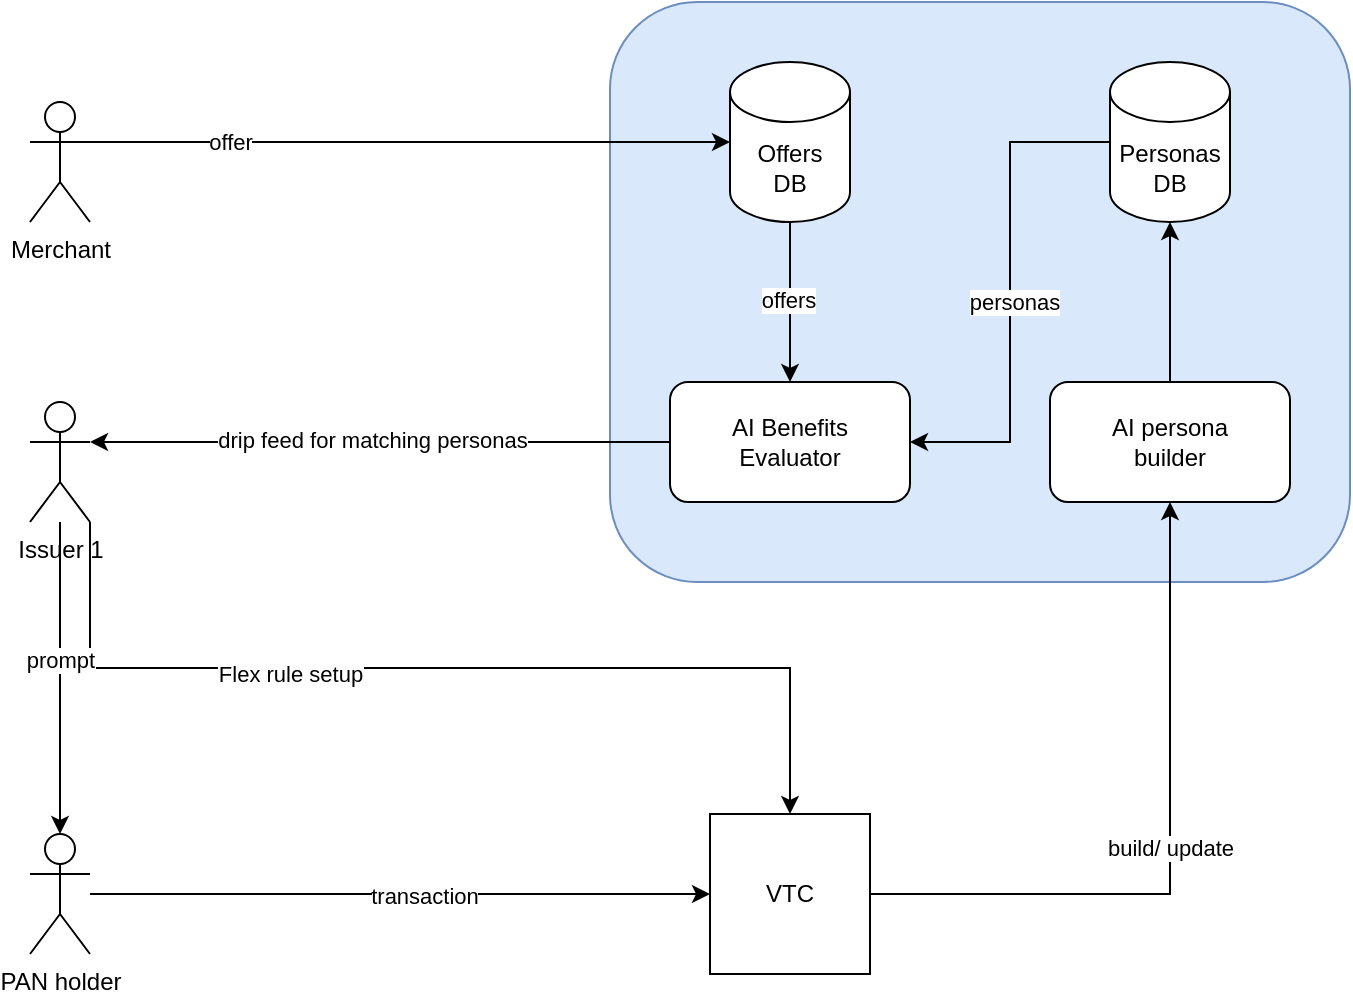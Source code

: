 <mxfile version="22.1.16" type="github">
  <diagram name="Page-1" id="Y_bxia6E-b9aS1y8KWXX">
    <mxGraphModel dx="954" dy="584" grid="1" gridSize="10" guides="1" tooltips="1" connect="1" arrows="1" fold="1" page="1" pageScale="1" pageWidth="827" pageHeight="1169" math="0" shadow="0">
      <root>
        <mxCell id="0" />
        <mxCell id="1" parent="0" />
        <mxCell id="9iimqSBI44nmWMgG71rf-22" value="" style="rounded=1;whiteSpace=wrap;html=1;fillColor=#dae8fc;strokeColor=#6c8ebf;align=left;labelPosition=right;verticalLabelPosition=middle;verticalAlign=middle;" vertex="1" parent="1">
          <mxGeometry x="330" y="50" width="370" height="290" as="geometry" />
        </mxCell>
        <mxCell id="6Z8FLBTKVO4txS5Z3-iQ-14" style="edgeStyle=orthogonalEdgeStyle;rounded=0;orthogonalLoop=1;jettySize=auto;html=1;entryX=0.5;entryY=1;entryDx=0;entryDy=0;" parent="1" source="6Z8FLBTKVO4txS5Z3-iQ-3" target="9iimqSBI44nmWMgG71rf-26" edge="1">
          <mxGeometry relative="1" as="geometry">
            <mxPoint x="610" y="310" as="targetPoint" />
          </mxGeometry>
        </mxCell>
        <mxCell id="6Z8FLBTKVO4txS5Z3-iQ-15" value="build/ update" style="edgeLabel;html=1;align=center;verticalAlign=middle;resizable=0;points=[];" parent="6Z8FLBTKVO4txS5Z3-iQ-14" vertex="1" connectable="0">
          <mxGeometry relative="1" as="geometry">
            <mxPoint as="offset" />
          </mxGeometry>
        </mxCell>
        <mxCell id="6Z8FLBTKVO4txS5Z3-iQ-3" value="VTC" style="whiteSpace=wrap;html=1;aspect=fixed;" parent="1" vertex="1">
          <mxGeometry x="380" y="456" width="80" height="80" as="geometry" />
        </mxCell>
        <mxCell id="9iimqSBI44nmWMgG71rf-8" style="edgeStyle=orthogonalEdgeStyle;rounded=0;orthogonalLoop=1;jettySize=auto;html=1;exitX=1;exitY=0.333;exitDx=0;exitDy=0;exitPerimeter=0;" edge="1" parent="1" source="6Z8FLBTKVO4txS5Z3-iQ-7">
          <mxGeometry relative="1" as="geometry">
            <mxPoint x="390" y="120" as="targetPoint" />
          </mxGeometry>
        </mxCell>
        <mxCell id="9iimqSBI44nmWMgG71rf-9" value="offer" style="edgeLabel;html=1;align=center;verticalAlign=middle;resizable=0;points=[];" vertex="1" connectable="0" parent="9iimqSBI44nmWMgG71rf-8">
          <mxGeometry x="-0.116" y="2" relative="1" as="geometry">
            <mxPoint x="-72" y="2" as="offset" />
          </mxGeometry>
        </mxCell>
        <mxCell id="6Z8FLBTKVO4txS5Z3-iQ-7" value="Merchant" style="shape=umlActor;verticalLabelPosition=bottom;verticalAlign=top;html=1;outlineConnect=0;" parent="1" vertex="1">
          <mxGeometry x="40" y="100" width="30" height="60" as="geometry" />
        </mxCell>
        <mxCell id="6Z8FLBTKVO4txS5Z3-iQ-21" style="edgeStyle=orthogonalEdgeStyle;rounded=0;orthogonalLoop=1;jettySize=auto;html=1;entryX=0;entryY=0.5;entryDx=0;entryDy=0;" parent="1" source="6Z8FLBTKVO4txS5Z3-iQ-12" target="6Z8FLBTKVO4txS5Z3-iQ-3" edge="1">
          <mxGeometry relative="1" as="geometry" />
        </mxCell>
        <mxCell id="6Z8FLBTKVO4txS5Z3-iQ-25" value="transaction" style="edgeLabel;html=1;align=center;verticalAlign=middle;resizable=0;points=[];" parent="6Z8FLBTKVO4txS5Z3-iQ-21" vertex="1" connectable="0">
          <mxGeometry x="0.077" y="-1" relative="1" as="geometry">
            <mxPoint as="offset" />
          </mxGeometry>
        </mxCell>
        <mxCell id="6Z8FLBTKVO4txS5Z3-iQ-12" value="PAN holder" style="shape=umlActor;verticalLabelPosition=bottom;verticalAlign=top;html=1;outlineConnect=0;" parent="1" vertex="1">
          <mxGeometry x="40" y="466" width="30" height="60" as="geometry" />
        </mxCell>
        <mxCell id="6Z8FLBTKVO4txS5Z3-iQ-16" value="AI Benefits &lt;br&gt;Evaluator" style="rounded=1;whiteSpace=wrap;html=1;" parent="1" vertex="1">
          <mxGeometry x="360" y="240" width="120" height="60" as="geometry" />
        </mxCell>
        <mxCell id="9iimqSBI44nmWMgG71rf-34" style="edgeStyle=orthogonalEdgeStyle;rounded=0;orthogonalLoop=1;jettySize=auto;html=1;exitX=1;exitY=1;exitDx=0;exitDy=0;exitPerimeter=0;entryX=0.5;entryY=0;entryDx=0;entryDy=0;" edge="1" parent="1" source="6Z8FLBTKVO4txS5Z3-iQ-29" target="6Z8FLBTKVO4txS5Z3-iQ-3">
          <mxGeometry relative="1" as="geometry" />
        </mxCell>
        <mxCell id="9iimqSBI44nmWMgG71rf-35" value="Flex rule setup" style="edgeLabel;html=1;align=center;verticalAlign=middle;resizable=0;points=[];" vertex="1" connectable="0" parent="9iimqSBI44nmWMgG71rf-34">
          <mxGeometry x="-0.218" y="-3" relative="1" as="geometry">
            <mxPoint x="-21" as="offset" />
          </mxGeometry>
        </mxCell>
        <mxCell id="6Z8FLBTKVO4txS5Z3-iQ-29" value="Issuer 1" style="shape=umlActor;verticalLabelPosition=bottom;verticalAlign=top;html=1;outlineConnect=0;" parent="1" vertex="1">
          <mxGeometry x="40" y="250" width="30" height="60" as="geometry" />
        </mxCell>
        <mxCell id="9iimqSBI44nmWMgG71rf-11" style="edgeStyle=orthogonalEdgeStyle;rounded=0;orthogonalLoop=1;jettySize=auto;html=1;exitX=0;exitY=0.5;exitDx=0;exitDy=0;entryX=1;entryY=0.333;entryDx=0;entryDy=0;entryPerimeter=0;" edge="1" parent="1" source="6Z8FLBTKVO4txS5Z3-iQ-16" target="6Z8FLBTKVO4txS5Z3-iQ-29">
          <mxGeometry relative="1" as="geometry" />
        </mxCell>
        <mxCell id="9iimqSBI44nmWMgG71rf-12" value="drip feed for matching personas" style="edgeLabel;html=1;align=center;verticalAlign=middle;resizable=0;points=[];" vertex="1" connectable="0" parent="9iimqSBI44nmWMgG71rf-11">
          <mxGeometry x="0.028" y="-1" relative="1" as="geometry">
            <mxPoint as="offset" />
          </mxGeometry>
        </mxCell>
        <mxCell id="9iimqSBI44nmWMgG71rf-13" style="edgeStyle=orthogonalEdgeStyle;rounded=0;orthogonalLoop=1;jettySize=auto;html=1;entryX=0.5;entryY=0;entryDx=0;entryDy=0;entryPerimeter=0;" edge="1" parent="1" source="6Z8FLBTKVO4txS5Z3-iQ-29" target="6Z8FLBTKVO4txS5Z3-iQ-12">
          <mxGeometry relative="1" as="geometry" />
        </mxCell>
        <mxCell id="9iimqSBI44nmWMgG71rf-14" value="prompt" style="edgeLabel;html=1;align=center;verticalAlign=middle;resizable=0;points=[];" vertex="1" connectable="0" parent="9iimqSBI44nmWMgG71rf-13">
          <mxGeometry x="-0.115" relative="1" as="geometry">
            <mxPoint as="offset" />
          </mxGeometry>
        </mxCell>
        <mxCell id="9iimqSBI44nmWMgG71rf-30" style="edgeStyle=orthogonalEdgeStyle;rounded=0;orthogonalLoop=1;jettySize=auto;html=1;entryX=0.5;entryY=0;entryDx=0;entryDy=0;" edge="1" parent="1" source="9iimqSBI44nmWMgG71rf-24" target="6Z8FLBTKVO4txS5Z3-iQ-16">
          <mxGeometry relative="1" as="geometry" />
        </mxCell>
        <mxCell id="9iimqSBI44nmWMgG71rf-32" value="offers" style="edgeLabel;html=1;align=center;verticalAlign=middle;resizable=0;points=[];" vertex="1" connectable="0" parent="9iimqSBI44nmWMgG71rf-30">
          <mxGeometry x="-0.025" y="-1" relative="1" as="geometry">
            <mxPoint as="offset" />
          </mxGeometry>
        </mxCell>
        <mxCell id="9iimqSBI44nmWMgG71rf-24" value="Offers&lt;br&gt;DB" style="shape=cylinder3;whiteSpace=wrap;html=1;boundedLbl=1;backgroundOutline=1;size=15;" vertex="1" parent="1">
          <mxGeometry x="390" y="80" width="60" height="80" as="geometry" />
        </mxCell>
        <mxCell id="9iimqSBI44nmWMgG71rf-31" style="edgeStyle=orthogonalEdgeStyle;rounded=0;orthogonalLoop=1;jettySize=auto;html=1;exitX=0;exitY=0.5;exitDx=0;exitDy=0;exitPerimeter=0;entryX=1;entryY=0.5;entryDx=0;entryDy=0;" edge="1" parent="1" source="9iimqSBI44nmWMgG71rf-25" target="6Z8FLBTKVO4txS5Z3-iQ-16">
          <mxGeometry relative="1" as="geometry" />
        </mxCell>
        <mxCell id="9iimqSBI44nmWMgG71rf-33" value="personas" style="edgeLabel;html=1;align=center;verticalAlign=middle;resizable=0;points=[];" vertex="1" connectable="0" parent="9iimqSBI44nmWMgG71rf-31">
          <mxGeometry x="0.04" y="2" relative="1" as="geometry">
            <mxPoint as="offset" />
          </mxGeometry>
        </mxCell>
        <mxCell id="9iimqSBI44nmWMgG71rf-25" value="Personas DB" style="shape=cylinder3;whiteSpace=wrap;html=1;boundedLbl=1;backgroundOutline=1;size=15;" vertex="1" parent="1">
          <mxGeometry x="580" y="80" width="60" height="80" as="geometry" />
        </mxCell>
        <mxCell id="9iimqSBI44nmWMgG71rf-26" value="AI persona &lt;br&gt;builder" style="rounded=1;whiteSpace=wrap;html=1;" vertex="1" parent="1">
          <mxGeometry x="550" y="240" width="120" height="60" as="geometry" />
        </mxCell>
        <mxCell id="9iimqSBI44nmWMgG71rf-29" style="edgeStyle=orthogonalEdgeStyle;rounded=0;orthogonalLoop=1;jettySize=auto;html=1;entryX=0.5;entryY=1;entryDx=0;entryDy=0;entryPerimeter=0;" edge="1" parent="1" source="9iimqSBI44nmWMgG71rf-26" target="9iimqSBI44nmWMgG71rf-25">
          <mxGeometry relative="1" as="geometry" />
        </mxCell>
      </root>
    </mxGraphModel>
  </diagram>
</mxfile>
